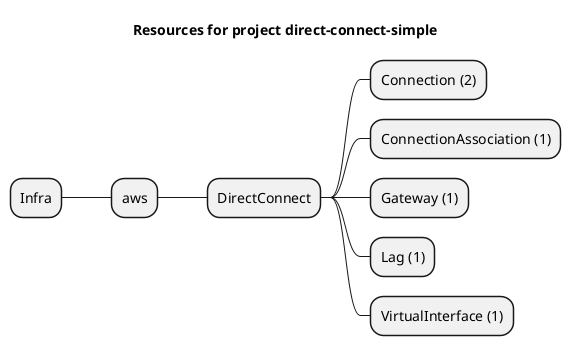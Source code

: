 @startmindmap
title Resources for project direct-connect-simple
skinparam monochrome true
+ Infra
++ aws
+++ DirectConnect
++++ Connection (2)
++++ ConnectionAssociation (1)
++++ Gateway (1)
++++ Lag (1)
++++ VirtualInterface (1)
@endmindmap
